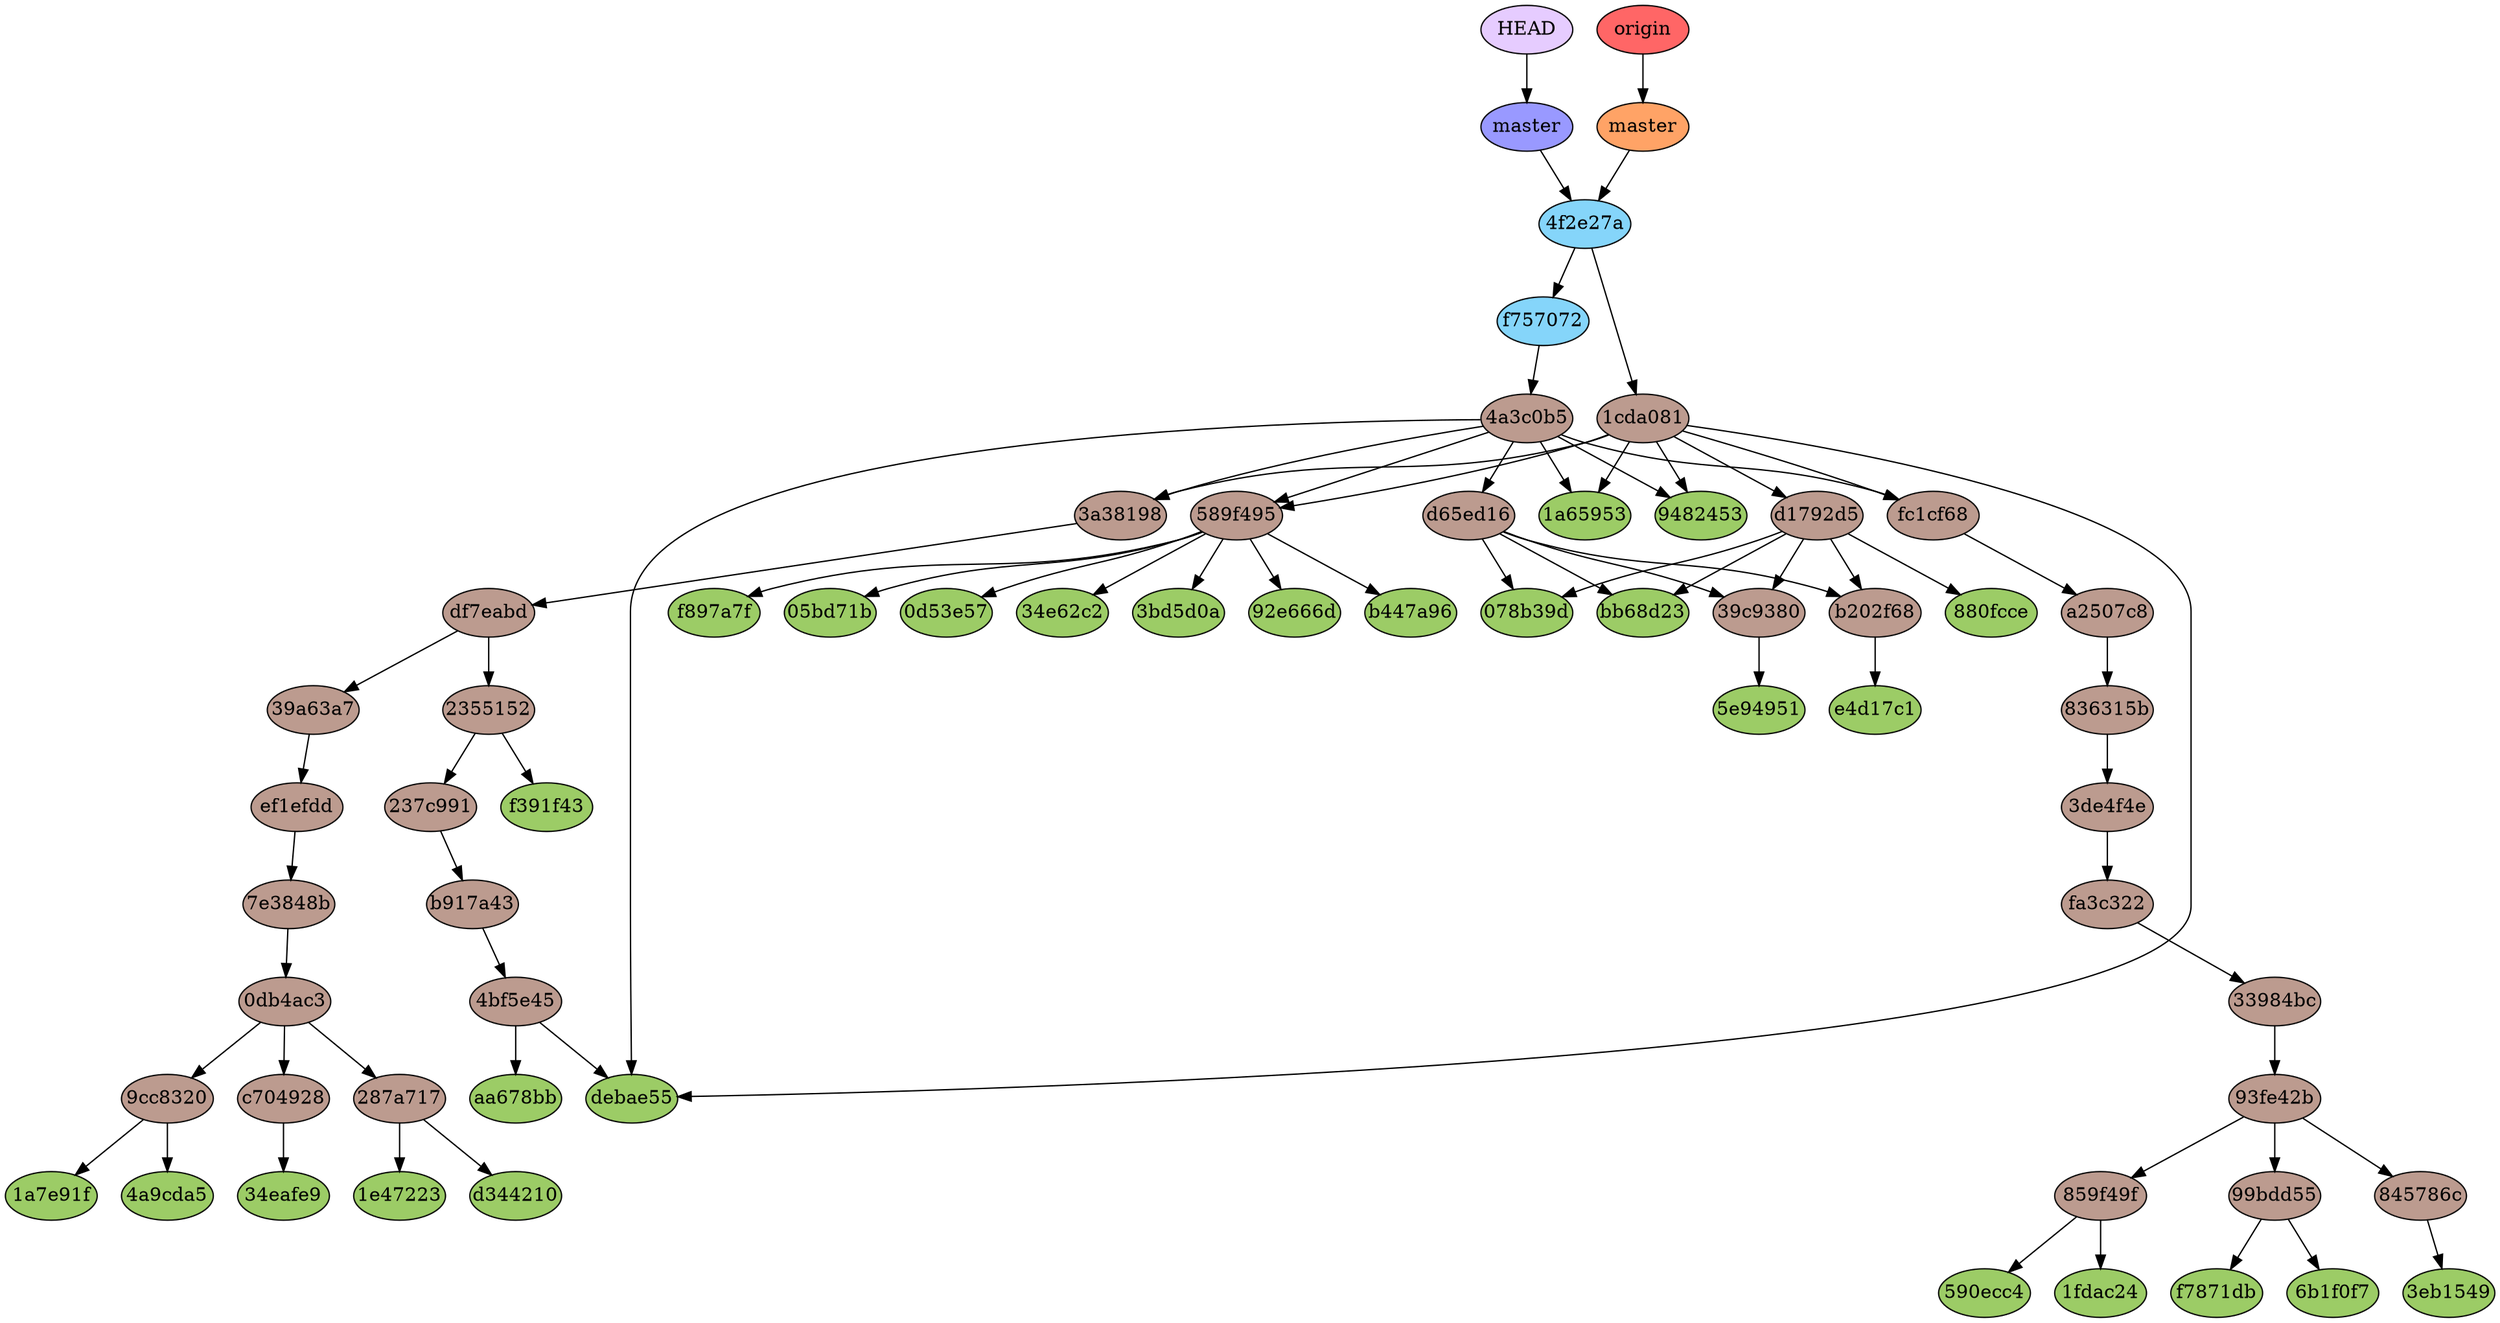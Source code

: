 digraph auto {
	graph [bgcolor=transparent]
	node [fixedsize=true style=filled width=0.95]
	"05bd71b6ec2c1982d1e8a5653073281994564ae8" [label="05bd71b" fillcolor="#9ccc66"]
	"078b39d2dca3a37194eb9e224076593abacd8d4b" [label="078b39d" fillcolor="#9ccc66"]
	"0d53e57a55d7109cdc3736f5de0bce8117f46869" [label="0d53e57" fillcolor="#9ccc66"]
	"1a659533528ecda0bd079950f872515b5a7d4f37" [label="1a65953" fillcolor="#9ccc66"]
	"1a7e91f734317f5b895a2029ff9edb711dc9cc99" [label="1a7e91f" fillcolor="#9ccc66"]
	"1e4722388f966d8959e0514cd22615c045b95e2b" [label="1e47223" fillcolor="#9ccc66"]
	"1fdac24c9deee51129b133999009ad5880c6efdf" [label="1fdac24" fillcolor="#9ccc66"]
	"34e62c26b57537c22f5c2d4d54b426a1ca841409" [label="34e62c2" fillcolor="#9ccc66"]
	"34eafe94fd4aae693752e2e0f967b44300c99075" [label="34eafe9" fillcolor="#9ccc66"]
	"3bd5d0a4803967bc0bf72a7dd66d7e292ed2e586" [label="3bd5d0a" fillcolor="#9ccc66"]
	"3eb1549f06ba8b7861c1e0dfe9d63c4b8ae4bfb1" [label="3eb1549" fillcolor="#9ccc66"]
	"4a9cda50420fcb43a51ea4cc266fdcb7fe1d0dae" [label="4a9cda5" fillcolor="#9ccc66"]
	"590ecc4134b3c73b74946b2a6bb43d8fd34830b2" [label="590ecc4" fillcolor="#9ccc66"]
	"5e9495128c0376427420c4189993b3851770b702" [label="5e94951" fillcolor="#9ccc66"]
	"6b1f0f7dae4599ba1678f8ecad49b7709f1219e0" [label="6b1f0f7" fillcolor="#9ccc66"]
	"880fcce54675ecdc6fb0f6cb9928b6f2a96d8834" [label="880fcce" fillcolor="#9ccc66"]
	"92e666d77dd95f33f7fc056a45049f2034b90ab8" [label="92e666d" fillcolor="#9ccc66"]
	"9482453435cc19430a453d7280dce366b7138a90" [label=9482453 fillcolor="#9ccc66"]
	aa678bb41d4e0ce35c2e2bbce9691ef65316fd23 [label=aa678bb fillcolor="#9ccc66"]
	b447a969d1b969594e8aa987072ac3a7a970456e [label=b447a96 fillcolor="#9ccc66"]
	bb68d2389717182b74adab0ff0c6a0a5a58c0498 [label=bb68d23 fillcolor="#9ccc66"]
	d344210bd0ad80b72acd9d4ce16fea3943433a73 [label=d344210 fillcolor="#9ccc66"]
	debae55495f9c5dfa600cd1a995f692fbb4dc7e3 [label=debae55 fillcolor="#9ccc66"]
	e4d17c167a24b80d3bb6a3a5b2e8acdc455400c9 [label=e4d17c1 fillcolor="#9ccc66"]
	f391f43f238b7f31be79d3eb6028a1d52587f3fe [label=f391f43 fillcolor="#9ccc66"]
	f7871dba65f92fb19d1d068fbd08812979f892e1 [label=f7871db fillcolor="#9ccc66"]
	f897a7f1cb2389f85fe6381425d29f0a9866fb65 [label=f897a7f fillcolor="#9ccc66"]
	"0db4ac371ab85ba99d524b8e223e9c043d9c420c" [label="0db4ac3" fillcolor="#bc9b8f"]
	"0db4ac371ab85ba99d524b8e223e9c043d9c420c" -> "287a7178c6d5554a34f07167e50621b0b9aac29c"
	"0db4ac371ab85ba99d524b8e223e9c043d9c420c" -> "9cc8320911c14d828d9ef722bb45bc787ba3cc1f"
	"0db4ac371ab85ba99d524b8e223e9c043d9c420c" -> c704928d5b67583e02a45bb3ee0808efb11d8dff
	"1cda081d28824946265c130da38b52a2a25a0ac5" [label="1cda081" fillcolor="#bc9b8f"]
	"1cda081d28824946265c130da38b52a2a25a0ac5" -> "9482453435cc19430a453d7280dce366b7138a90"
	"1cda081d28824946265c130da38b52a2a25a0ac5" -> "1a659533528ecda0bd079950f872515b5a7d4f37"
	"1cda081d28824946265c130da38b52a2a25a0ac5" -> "589f495f33435f4a3d49c4639229a97e743caf5f"
	"1cda081d28824946265c130da38b52a2a25a0ac5" -> d1792d563be684015e8fe822cca5abcbd782efd4
	"1cda081d28824946265c130da38b52a2a25a0ac5" -> debae55495f9c5dfa600cd1a995f692fbb4dc7e3
	"1cda081d28824946265c130da38b52a2a25a0ac5" -> fc1cf68d0fb56d965ccc42b4792637702deee84e
	"1cda081d28824946265c130da38b52a2a25a0ac5" -> "3a381985cea466dbf5c49c4d302a6c04e7f09853"
	"235515208fc223942875fae8bdab27b5e2b72871" [label=2355152 fillcolor="#bc9b8f"]
	"235515208fc223942875fae8bdab27b5e2b72871" -> f391f43f238b7f31be79d3eb6028a1d52587f3fe
	"235515208fc223942875fae8bdab27b5e2b72871" -> "237c991aa2b8c28c6c2d111f918e26d01ab990ea"
	"237c991aa2b8c28c6c2d111f918e26d01ab990ea" [label="237c991" fillcolor="#bc9b8f"]
	"237c991aa2b8c28c6c2d111f918e26d01ab990ea" -> b917a430032e03bdf6296d75464315749e85bd1b
	"287a7178c6d5554a34f07167e50621b0b9aac29c" [label="287a717" fillcolor="#bc9b8f"]
	"287a7178c6d5554a34f07167e50621b0b9aac29c" -> d344210bd0ad80b72acd9d4ce16fea3943433a73
	"287a7178c6d5554a34f07167e50621b0b9aac29c" -> "1e4722388f966d8959e0514cd22615c045b95e2b"
	"33984bc49764a712ab69e728e786d502e5edf72f" [label="33984bc" fillcolor="#bc9b8f"]
	"33984bc49764a712ab69e728e786d502e5edf72f" -> "93fe42bf3cdd689121df4c0de0bec862502ba408"
	"39a63a754610a360760056372cc048799957bda1" [label="39a63a7" fillcolor="#bc9b8f"]
	"39a63a754610a360760056372cc048799957bda1" -> ef1efdd0aaaf4285634ef8ebdbf0742ab94939eb
	"39c9380fd9bea5059bec7dce0c817766f38477d8" [label="39c9380" fillcolor="#bc9b8f"]
	"39c9380fd9bea5059bec7dce0c817766f38477d8" -> "5e9495128c0376427420c4189993b3851770b702"
	"3a381985cea466dbf5c49c4d302a6c04e7f09853" [label="3a38198" fillcolor="#bc9b8f"]
	"3a381985cea466dbf5c49c4d302a6c04e7f09853" -> df7eabd8990442c12a77fdb70eb39f990870860e
	"3de4f4e3e1cf6ba6955afa1e284ea1a5c2bcacc8" [label="3de4f4e" fillcolor="#bc9b8f"]
	"3de4f4e3e1cf6ba6955afa1e284ea1a5c2bcacc8" -> fa3c322adb1470bc62edfe03e021e80ceced42ec
	"4a3c0b533215b9c992e420957cf1754cde8aeb95" [label="4a3c0b5" fillcolor="#bc9b8f"]
	"4a3c0b533215b9c992e420957cf1754cde8aeb95" -> "9482453435cc19430a453d7280dce366b7138a90"
	"4a3c0b533215b9c992e420957cf1754cde8aeb95" -> "1a659533528ecda0bd079950f872515b5a7d4f37"
	"4a3c0b533215b9c992e420957cf1754cde8aeb95" -> "589f495f33435f4a3d49c4639229a97e743caf5f"
	"4a3c0b533215b9c992e420957cf1754cde8aeb95" -> d65ed16edfa462e844fc4e437d527590a8ce9fd6
	"4a3c0b533215b9c992e420957cf1754cde8aeb95" -> debae55495f9c5dfa600cd1a995f692fbb4dc7e3
	"4a3c0b533215b9c992e420957cf1754cde8aeb95" -> fc1cf68d0fb56d965ccc42b4792637702deee84e
	"4a3c0b533215b9c992e420957cf1754cde8aeb95" -> "3a381985cea466dbf5c49c4d302a6c04e7f09853"
	"4bf5e4517e1131ce02913374a0e0c12f490a3955" [label="4bf5e45" fillcolor="#bc9b8f"]
	"4bf5e4517e1131ce02913374a0e0c12f490a3955" -> aa678bb41d4e0ce35c2e2bbce9691ef65316fd23
	"4bf5e4517e1131ce02913374a0e0c12f490a3955" -> debae55495f9c5dfa600cd1a995f692fbb4dc7e3
	"589f495f33435f4a3d49c4639229a97e743caf5f" [label="589f495" fillcolor="#bc9b8f"]
	"589f495f33435f4a3d49c4639229a97e743caf5f" -> "92e666d77dd95f33f7fc056a45049f2034b90ab8"
	"589f495f33435f4a3d49c4639229a97e743caf5f" -> "34e62c26b57537c22f5c2d4d54b426a1ca841409"
	"589f495f33435f4a3d49c4639229a97e743caf5f" -> f897a7f1cb2389f85fe6381425d29f0a9866fb65
	"589f495f33435f4a3d49c4639229a97e743caf5f" -> "0d53e57a55d7109cdc3736f5de0bce8117f46869"
	"589f495f33435f4a3d49c4639229a97e743caf5f" -> b447a969d1b969594e8aa987072ac3a7a970456e
	"589f495f33435f4a3d49c4639229a97e743caf5f" -> "3bd5d0a4803967bc0bf72a7dd66d7e292ed2e586"
	"589f495f33435f4a3d49c4639229a97e743caf5f" -> "05bd71b6ec2c1982d1e8a5653073281994564ae8"
	"7e3848bbfc57136a849a7d5a310a64d5134b1e4e" [label="7e3848b" fillcolor="#bc9b8f"]
	"7e3848bbfc57136a849a7d5a310a64d5134b1e4e" -> "0db4ac371ab85ba99d524b8e223e9c043d9c420c"
	"836315bac5a91a9deae409c534686df960dc4ba9" [label="836315b" fillcolor="#bc9b8f"]
	"836315bac5a91a9deae409c534686df960dc4ba9" -> "3de4f4e3e1cf6ba6955afa1e284ea1a5c2bcacc8"
	"845786c7fc05c8ffaa712c46c89bc535c2d784fe" [label="845786c" fillcolor="#bc9b8f"]
	"845786c7fc05c8ffaa712c46c89bc535c2d784fe" -> "3eb1549f06ba8b7861c1e0dfe9d63c4b8ae4bfb1"
	"859f49fcb8b64c5cb3f3ba480f512fc888879967" [label="859f49f" fillcolor="#bc9b8f"]
	"859f49fcb8b64c5cb3f3ba480f512fc888879967" -> "1fdac24c9deee51129b133999009ad5880c6efdf"
	"859f49fcb8b64c5cb3f3ba480f512fc888879967" -> "590ecc4134b3c73b74946b2a6bb43d8fd34830b2"
	"93fe42bf3cdd689121df4c0de0bec862502ba408" [label="93fe42b" fillcolor="#bc9b8f"]
	"93fe42bf3cdd689121df4c0de0bec862502ba408" -> "99bdd55c4bf87871d8b693d91f0bc05df041ba20"
	"93fe42bf3cdd689121df4c0de0bec862502ba408" -> "859f49fcb8b64c5cb3f3ba480f512fc888879967"
	"93fe42bf3cdd689121df4c0de0bec862502ba408" -> "845786c7fc05c8ffaa712c46c89bc535c2d784fe"
	"99bdd55c4bf87871d8b693d91f0bc05df041ba20" [label="99bdd55" fillcolor="#bc9b8f"]
	"99bdd55c4bf87871d8b693d91f0bc05df041ba20" -> "6b1f0f7dae4599ba1678f8ecad49b7709f1219e0"
	"99bdd55c4bf87871d8b693d91f0bc05df041ba20" -> f7871dba65f92fb19d1d068fbd08812979f892e1
	"9cc8320911c14d828d9ef722bb45bc787ba3cc1f" [label="9cc8320" fillcolor="#bc9b8f"]
	"9cc8320911c14d828d9ef722bb45bc787ba3cc1f" -> "4a9cda50420fcb43a51ea4cc266fdcb7fe1d0dae"
	"9cc8320911c14d828d9ef722bb45bc787ba3cc1f" -> "1a7e91f734317f5b895a2029ff9edb711dc9cc99"
	a2507c8b9bf2309df31b479c571eaae3db6e3763 [label=a2507c8 fillcolor="#bc9b8f"]
	a2507c8b9bf2309df31b479c571eaae3db6e3763 -> "836315bac5a91a9deae409c534686df960dc4ba9"
	b202f68199ee74f2576deacc440b4c0876613426 [label=b202f68 fillcolor="#bc9b8f"]
	b202f68199ee74f2576deacc440b4c0876613426 -> e4d17c167a24b80d3bb6a3a5b2e8acdc455400c9
	b917a430032e03bdf6296d75464315749e85bd1b [label=b917a43 fillcolor="#bc9b8f"]
	b917a430032e03bdf6296d75464315749e85bd1b -> "4bf5e4517e1131ce02913374a0e0c12f490a3955"
	c704928d5b67583e02a45bb3ee0808efb11d8dff [label=c704928 fillcolor="#bc9b8f"]
	c704928d5b67583e02a45bb3ee0808efb11d8dff -> "34eafe94fd4aae693752e2e0f967b44300c99075"
	d1792d563be684015e8fe822cca5abcbd782efd4 [label=d1792d5 fillcolor="#bc9b8f"]
	d1792d563be684015e8fe822cca5abcbd782efd4 -> "39c9380fd9bea5059bec7dce0c817766f38477d8"
	d1792d563be684015e8fe822cca5abcbd782efd4 -> b202f68199ee74f2576deacc440b4c0876613426
	d1792d563be684015e8fe822cca5abcbd782efd4 -> "880fcce54675ecdc6fb0f6cb9928b6f2a96d8834"
	d1792d563be684015e8fe822cca5abcbd782efd4 -> "078b39d2dca3a37194eb9e224076593abacd8d4b"
	d1792d563be684015e8fe822cca5abcbd782efd4 -> bb68d2389717182b74adab0ff0c6a0a5a58c0498
	d65ed16edfa462e844fc4e437d527590a8ce9fd6 [label=d65ed16 fillcolor="#bc9b8f"]
	d65ed16edfa462e844fc4e437d527590a8ce9fd6 -> "39c9380fd9bea5059bec7dce0c817766f38477d8"
	d65ed16edfa462e844fc4e437d527590a8ce9fd6 -> b202f68199ee74f2576deacc440b4c0876613426
	d65ed16edfa462e844fc4e437d527590a8ce9fd6 -> "078b39d2dca3a37194eb9e224076593abacd8d4b"
	d65ed16edfa462e844fc4e437d527590a8ce9fd6 -> bb68d2389717182b74adab0ff0c6a0a5a58c0498
	df7eabd8990442c12a77fdb70eb39f990870860e [label=df7eabd fillcolor="#bc9b8f"]
	df7eabd8990442c12a77fdb70eb39f990870860e -> "235515208fc223942875fae8bdab27b5e2b72871"
	df7eabd8990442c12a77fdb70eb39f990870860e -> "39a63a754610a360760056372cc048799957bda1"
	ef1efdd0aaaf4285634ef8ebdbf0742ab94939eb [label=ef1efdd fillcolor="#bc9b8f"]
	ef1efdd0aaaf4285634ef8ebdbf0742ab94939eb -> "7e3848bbfc57136a849a7d5a310a64d5134b1e4e"
	fa3c322adb1470bc62edfe03e021e80ceced42ec [label=fa3c322 fillcolor="#bc9b8f"]
	fa3c322adb1470bc62edfe03e021e80ceced42ec -> "33984bc49764a712ab69e728e786d502e5edf72f"
	fc1cf68d0fb56d965ccc42b4792637702deee84e [label=fc1cf68 fillcolor="#bc9b8f"]
	fc1cf68d0fb56d965ccc42b4792637702deee84e -> a2507c8b9bf2309df31b479c571eaae3db6e3763
	"4f2e27a4d85eecfc858978002969fb6411d72ebf" [label="4f2e27a" fillcolor="#85d5fa"]
	"4f2e27a4d85eecfc858978002969fb6411d72ebf" -> "1cda081d28824946265c130da38b52a2a25a0ac5"
	"4f2e27a4d85eecfc858978002969fb6411d72ebf" -> f7570726be821b5bb1927cc1b856d58d82b338cd
	f7570726be821b5bb1927cc1b856d58d82b338cd [label=f757072 fillcolor="#85d5fa"]
	f7570726be821b5bb1927cc1b856d58d82b338cd -> "4a3c0b533215b9c992e420957cf1754cde8aeb95"
	master [label=master fillcolor="#9999ff"]
	master -> "4f2e27a4d85eecfc858978002969fb6411d72ebf"
	HEAD [label=HEAD fillcolor="#e6ccff"]
	HEAD -> master
	"origin/master" [label=master fillcolor="#ffa366"]
	"origin/master" -> "4f2e27a4d85eecfc858978002969fb6411d72ebf"
	origin [label=origin fillcolor="#ff6666"]
	origin -> "origin/master"
}
